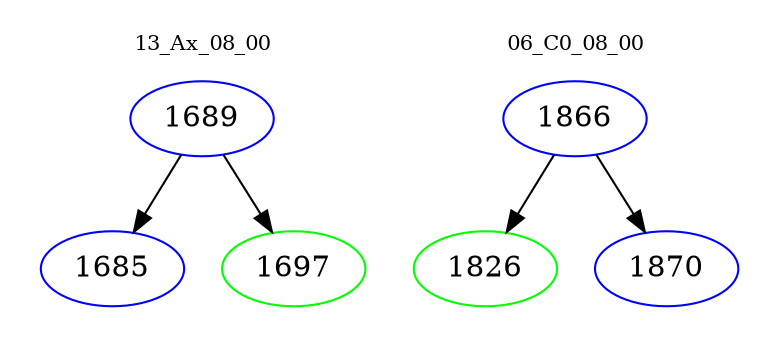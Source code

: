 digraph{
subgraph cluster_0 {
color = white
label = "13_Ax_08_00";
fontsize=10;
T0_1689 [label="1689", color="blue"]
T0_1689 -> T0_1685 [color="black"]
T0_1685 [label="1685", color="blue"]
T0_1689 -> T0_1697 [color="black"]
T0_1697 [label="1697", color="green"]
}
subgraph cluster_1 {
color = white
label = "06_C0_08_00";
fontsize=10;
T1_1866 [label="1866", color="blue"]
T1_1866 -> T1_1826 [color="black"]
T1_1826 [label="1826", color="green"]
T1_1866 -> T1_1870 [color="black"]
T1_1870 [label="1870", color="blue"]
}
}
